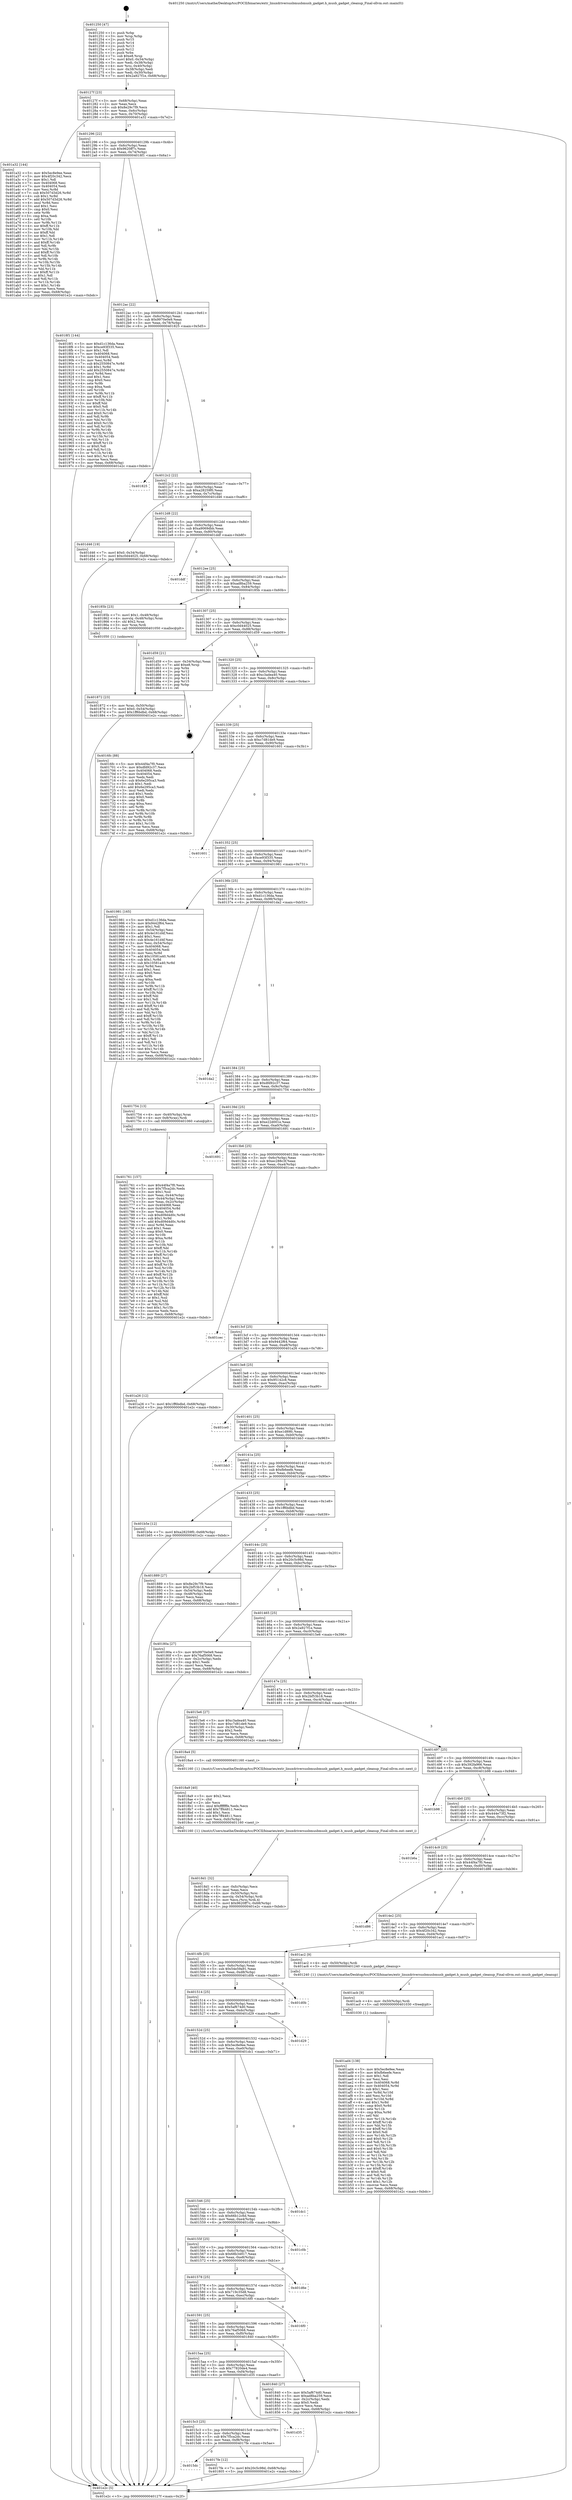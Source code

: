 digraph "0x401250" {
  label = "0x401250 (/mnt/c/Users/mathe/Desktop/tcc/POCII/binaries/extr_linuxdriversusbmusbmusb_gadget.h_musb_gadget_cleanup_Final-ollvm.out::main(0))"
  labelloc = "t"
  node[shape=record]

  Entry [label="",width=0.3,height=0.3,shape=circle,fillcolor=black,style=filled]
  "0x40127f" [label="{
     0x40127f [23]\l
     | [instrs]\l
     &nbsp;&nbsp;0x40127f \<+3\>: mov -0x68(%rbp),%eax\l
     &nbsp;&nbsp;0x401282 \<+2\>: mov %eax,%ecx\l
     &nbsp;&nbsp;0x401284 \<+6\>: sub $0x8e29c7f9,%ecx\l
     &nbsp;&nbsp;0x40128a \<+3\>: mov %eax,-0x6c(%rbp)\l
     &nbsp;&nbsp;0x40128d \<+3\>: mov %ecx,-0x70(%rbp)\l
     &nbsp;&nbsp;0x401290 \<+6\>: je 0000000000401a32 \<main+0x7e2\>\l
  }"]
  "0x401a32" [label="{
     0x401a32 [144]\l
     | [instrs]\l
     &nbsp;&nbsp;0x401a32 \<+5\>: mov $0x5ec8e9ee,%eax\l
     &nbsp;&nbsp;0x401a37 \<+5\>: mov $0x4f20c342,%ecx\l
     &nbsp;&nbsp;0x401a3c \<+2\>: mov $0x1,%dl\l
     &nbsp;&nbsp;0x401a3e \<+7\>: mov 0x404068,%esi\l
     &nbsp;&nbsp;0x401a45 \<+7\>: mov 0x404054,%edi\l
     &nbsp;&nbsp;0x401a4c \<+3\>: mov %esi,%r8d\l
     &nbsp;&nbsp;0x401a4f \<+7\>: sub $0x507d3d26,%r8d\l
     &nbsp;&nbsp;0x401a56 \<+4\>: sub $0x1,%r8d\l
     &nbsp;&nbsp;0x401a5a \<+7\>: add $0x507d3d26,%r8d\l
     &nbsp;&nbsp;0x401a61 \<+4\>: imul %r8d,%esi\l
     &nbsp;&nbsp;0x401a65 \<+3\>: and $0x1,%esi\l
     &nbsp;&nbsp;0x401a68 \<+3\>: cmp $0x0,%esi\l
     &nbsp;&nbsp;0x401a6b \<+4\>: sete %r9b\l
     &nbsp;&nbsp;0x401a6f \<+3\>: cmp $0xa,%edi\l
     &nbsp;&nbsp;0x401a72 \<+4\>: setl %r10b\l
     &nbsp;&nbsp;0x401a76 \<+3\>: mov %r9b,%r11b\l
     &nbsp;&nbsp;0x401a79 \<+4\>: xor $0xff,%r11b\l
     &nbsp;&nbsp;0x401a7d \<+3\>: mov %r10b,%bl\l
     &nbsp;&nbsp;0x401a80 \<+3\>: xor $0xff,%bl\l
     &nbsp;&nbsp;0x401a83 \<+3\>: xor $0x1,%dl\l
     &nbsp;&nbsp;0x401a86 \<+3\>: mov %r11b,%r14b\l
     &nbsp;&nbsp;0x401a89 \<+4\>: and $0xff,%r14b\l
     &nbsp;&nbsp;0x401a8d \<+3\>: and %dl,%r9b\l
     &nbsp;&nbsp;0x401a90 \<+3\>: mov %bl,%r15b\l
     &nbsp;&nbsp;0x401a93 \<+4\>: and $0xff,%r15b\l
     &nbsp;&nbsp;0x401a97 \<+3\>: and %dl,%r10b\l
     &nbsp;&nbsp;0x401a9a \<+3\>: or %r9b,%r14b\l
     &nbsp;&nbsp;0x401a9d \<+3\>: or %r10b,%r15b\l
     &nbsp;&nbsp;0x401aa0 \<+3\>: xor %r15b,%r14b\l
     &nbsp;&nbsp;0x401aa3 \<+3\>: or %bl,%r11b\l
     &nbsp;&nbsp;0x401aa6 \<+4\>: xor $0xff,%r11b\l
     &nbsp;&nbsp;0x401aaa \<+3\>: or $0x1,%dl\l
     &nbsp;&nbsp;0x401aad \<+3\>: and %dl,%r11b\l
     &nbsp;&nbsp;0x401ab0 \<+3\>: or %r11b,%r14b\l
     &nbsp;&nbsp;0x401ab3 \<+4\>: test $0x1,%r14b\l
     &nbsp;&nbsp;0x401ab7 \<+3\>: cmovne %ecx,%eax\l
     &nbsp;&nbsp;0x401aba \<+3\>: mov %eax,-0x68(%rbp)\l
     &nbsp;&nbsp;0x401abd \<+5\>: jmp 0000000000401e2c \<main+0xbdc\>\l
  }"]
  "0x401296" [label="{
     0x401296 [22]\l
     | [instrs]\l
     &nbsp;&nbsp;0x401296 \<+5\>: jmp 000000000040129b \<main+0x4b\>\l
     &nbsp;&nbsp;0x40129b \<+3\>: mov -0x6c(%rbp),%eax\l
     &nbsp;&nbsp;0x40129e \<+5\>: sub $0x9620ff7c,%eax\l
     &nbsp;&nbsp;0x4012a3 \<+3\>: mov %eax,-0x74(%rbp)\l
     &nbsp;&nbsp;0x4012a6 \<+6\>: je 00000000004018f1 \<main+0x6a1\>\l
  }"]
  Exit [label="",width=0.3,height=0.3,shape=circle,fillcolor=black,style=filled,peripheries=2]
  "0x4018f1" [label="{
     0x4018f1 [144]\l
     | [instrs]\l
     &nbsp;&nbsp;0x4018f1 \<+5\>: mov $0xd1c136da,%eax\l
     &nbsp;&nbsp;0x4018f6 \<+5\>: mov $0xce93f335,%ecx\l
     &nbsp;&nbsp;0x4018fb \<+2\>: mov $0x1,%dl\l
     &nbsp;&nbsp;0x4018fd \<+7\>: mov 0x404068,%esi\l
     &nbsp;&nbsp;0x401904 \<+7\>: mov 0x404054,%edi\l
     &nbsp;&nbsp;0x40190b \<+3\>: mov %esi,%r8d\l
     &nbsp;&nbsp;0x40190e \<+7\>: sub $0x2550847e,%r8d\l
     &nbsp;&nbsp;0x401915 \<+4\>: sub $0x1,%r8d\l
     &nbsp;&nbsp;0x401919 \<+7\>: add $0x2550847e,%r8d\l
     &nbsp;&nbsp;0x401920 \<+4\>: imul %r8d,%esi\l
     &nbsp;&nbsp;0x401924 \<+3\>: and $0x1,%esi\l
     &nbsp;&nbsp;0x401927 \<+3\>: cmp $0x0,%esi\l
     &nbsp;&nbsp;0x40192a \<+4\>: sete %r9b\l
     &nbsp;&nbsp;0x40192e \<+3\>: cmp $0xa,%edi\l
     &nbsp;&nbsp;0x401931 \<+4\>: setl %r10b\l
     &nbsp;&nbsp;0x401935 \<+3\>: mov %r9b,%r11b\l
     &nbsp;&nbsp;0x401938 \<+4\>: xor $0xff,%r11b\l
     &nbsp;&nbsp;0x40193c \<+3\>: mov %r10b,%bl\l
     &nbsp;&nbsp;0x40193f \<+3\>: xor $0xff,%bl\l
     &nbsp;&nbsp;0x401942 \<+3\>: xor $0x0,%dl\l
     &nbsp;&nbsp;0x401945 \<+3\>: mov %r11b,%r14b\l
     &nbsp;&nbsp;0x401948 \<+4\>: and $0x0,%r14b\l
     &nbsp;&nbsp;0x40194c \<+3\>: and %dl,%r9b\l
     &nbsp;&nbsp;0x40194f \<+3\>: mov %bl,%r15b\l
     &nbsp;&nbsp;0x401952 \<+4\>: and $0x0,%r15b\l
     &nbsp;&nbsp;0x401956 \<+3\>: and %dl,%r10b\l
     &nbsp;&nbsp;0x401959 \<+3\>: or %r9b,%r14b\l
     &nbsp;&nbsp;0x40195c \<+3\>: or %r10b,%r15b\l
     &nbsp;&nbsp;0x40195f \<+3\>: xor %r15b,%r14b\l
     &nbsp;&nbsp;0x401962 \<+3\>: or %bl,%r11b\l
     &nbsp;&nbsp;0x401965 \<+4\>: xor $0xff,%r11b\l
     &nbsp;&nbsp;0x401969 \<+3\>: or $0x0,%dl\l
     &nbsp;&nbsp;0x40196c \<+3\>: and %dl,%r11b\l
     &nbsp;&nbsp;0x40196f \<+3\>: or %r11b,%r14b\l
     &nbsp;&nbsp;0x401972 \<+4\>: test $0x1,%r14b\l
     &nbsp;&nbsp;0x401976 \<+3\>: cmovne %ecx,%eax\l
     &nbsp;&nbsp;0x401979 \<+3\>: mov %eax,-0x68(%rbp)\l
     &nbsp;&nbsp;0x40197c \<+5\>: jmp 0000000000401e2c \<main+0xbdc\>\l
  }"]
  "0x4012ac" [label="{
     0x4012ac [22]\l
     | [instrs]\l
     &nbsp;&nbsp;0x4012ac \<+5\>: jmp 00000000004012b1 \<main+0x61\>\l
     &nbsp;&nbsp;0x4012b1 \<+3\>: mov -0x6c(%rbp),%eax\l
     &nbsp;&nbsp;0x4012b4 \<+5\>: sub $0x9970e0e9,%eax\l
     &nbsp;&nbsp;0x4012b9 \<+3\>: mov %eax,-0x78(%rbp)\l
     &nbsp;&nbsp;0x4012bc \<+6\>: je 0000000000401825 \<main+0x5d5\>\l
  }"]
  "0x401ad4" [label="{
     0x401ad4 [138]\l
     | [instrs]\l
     &nbsp;&nbsp;0x401ad4 \<+5\>: mov $0x5ec8e9ee,%eax\l
     &nbsp;&nbsp;0x401ad9 \<+5\>: mov $0xfb6eefe,%ecx\l
     &nbsp;&nbsp;0x401ade \<+2\>: mov $0x1,%dl\l
     &nbsp;&nbsp;0x401ae0 \<+2\>: xor %esi,%esi\l
     &nbsp;&nbsp;0x401ae2 \<+8\>: mov 0x404068,%r8d\l
     &nbsp;&nbsp;0x401aea \<+8\>: mov 0x404054,%r9d\l
     &nbsp;&nbsp;0x401af2 \<+3\>: sub $0x1,%esi\l
     &nbsp;&nbsp;0x401af5 \<+3\>: mov %r8d,%r10d\l
     &nbsp;&nbsp;0x401af8 \<+3\>: add %esi,%r10d\l
     &nbsp;&nbsp;0x401afb \<+4\>: imul %r10d,%r8d\l
     &nbsp;&nbsp;0x401aff \<+4\>: and $0x1,%r8d\l
     &nbsp;&nbsp;0x401b03 \<+4\>: cmp $0x0,%r8d\l
     &nbsp;&nbsp;0x401b07 \<+4\>: sete %r11b\l
     &nbsp;&nbsp;0x401b0b \<+4\>: cmp $0xa,%r9d\l
     &nbsp;&nbsp;0x401b0f \<+3\>: setl %bl\l
     &nbsp;&nbsp;0x401b12 \<+3\>: mov %r11b,%r14b\l
     &nbsp;&nbsp;0x401b15 \<+4\>: xor $0xff,%r14b\l
     &nbsp;&nbsp;0x401b19 \<+3\>: mov %bl,%r15b\l
     &nbsp;&nbsp;0x401b1c \<+4\>: xor $0xff,%r15b\l
     &nbsp;&nbsp;0x401b20 \<+3\>: xor $0x0,%dl\l
     &nbsp;&nbsp;0x401b23 \<+3\>: mov %r14b,%r12b\l
     &nbsp;&nbsp;0x401b26 \<+4\>: and $0x0,%r12b\l
     &nbsp;&nbsp;0x401b2a \<+3\>: and %dl,%r11b\l
     &nbsp;&nbsp;0x401b2d \<+3\>: mov %r15b,%r13b\l
     &nbsp;&nbsp;0x401b30 \<+4\>: and $0x0,%r13b\l
     &nbsp;&nbsp;0x401b34 \<+2\>: and %dl,%bl\l
     &nbsp;&nbsp;0x401b36 \<+3\>: or %r11b,%r12b\l
     &nbsp;&nbsp;0x401b39 \<+3\>: or %bl,%r13b\l
     &nbsp;&nbsp;0x401b3c \<+3\>: xor %r13b,%r12b\l
     &nbsp;&nbsp;0x401b3f \<+3\>: or %r15b,%r14b\l
     &nbsp;&nbsp;0x401b42 \<+4\>: xor $0xff,%r14b\l
     &nbsp;&nbsp;0x401b46 \<+3\>: or $0x0,%dl\l
     &nbsp;&nbsp;0x401b49 \<+3\>: and %dl,%r14b\l
     &nbsp;&nbsp;0x401b4c \<+3\>: or %r14b,%r12b\l
     &nbsp;&nbsp;0x401b4f \<+4\>: test $0x1,%r12b\l
     &nbsp;&nbsp;0x401b53 \<+3\>: cmovne %ecx,%eax\l
     &nbsp;&nbsp;0x401b56 \<+3\>: mov %eax,-0x68(%rbp)\l
     &nbsp;&nbsp;0x401b59 \<+5\>: jmp 0000000000401e2c \<main+0xbdc\>\l
  }"]
  "0x401825" [label="{
     0x401825\l
  }", style=dashed]
  "0x4012c2" [label="{
     0x4012c2 [22]\l
     | [instrs]\l
     &nbsp;&nbsp;0x4012c2 \<+5\>: jmp 00000000004012c7 \<main+0x77\>\l
     &nbsp;&nbsp;0x4012c7 \<+3\>: mov -0x6c(%rbp),%eax\l
     &nbsp;&nbsp;0x4012ca \<+5\>: sub $0xa28259f0,%eax\l
     &nbsp;&nbsp;0x4012cf \<+3\>: mov %eax,-0x7c(%rbp)\l
     &nbsp;&nbsp;0x4012d2 \<+6\>: je 0000000000401d46 \<main+0xaf6\>\l
  }"]
  "0x401acb" [label="{
     0x401acb [9]\l
     | [instrs]\l
     &nbsp;&nbsp;0x401acb \<+4\>: mov -0x50(%rbp),%rdi\l
     &nbsp;&nbsp;0x401acf \<+5\>: call 0000000000401030 \<free@plt\>\l
     | [calls]\l
     &nbsp;&nbsp;0x401030 \{1\} (unknown)\l
  }"]
  "0x401d46" [label="{
     0x401d46 [19]\l
     | [instrs]\l
     &nbsp;&nbsp;0x401d46 \<+7\>: movl $0x0,-0x34(%rbp)\l
     &nbsp;&nbsp;0x401d4d \<+7\>: movl $0xc0d44025,-0x68(%rbp)\l
     &nbsp;&nbsp;0x401d54 \<+5\>: jmp 0000000000401e2c \<main+0xbdc\>\l
  }"]
  "0x4012d8" [label="{
     0x4012d8 [22]\l
     | [instrs]\l
     &nbsp;&nbsp;0x4012d8 \<+5\>: jmp 00000000004012dd \<main+0x8d\>\l
     &nbsp;&nbsp;0x4012dd \<+3\>: mov -0x6c(%rbp),%eax\l
     &nbsp;&nbsp;0x4012e0 \<+5\>: sub $0xa9069dbb,%eax\l
     &nbsp;&nbsp;0x4012e5 \<+3\>: mov %eax,-0x80(%rbp)\l
     &nbsp;&nbsp;0x4012e8 \<+6\>: je 0000000000401ddf \<main+0xb8f\>\l
  }"]
  "0x4018d1" [label="{
     0x4018d1 [32]\l
     | [instrs]\l
     &nbsp;&nbsp;0x4018d1 \<+6\>: mov -0xfc(%rbp),%ecx\l
     &nbsp;&nbsp;0x4018d7 \<+3\>: imul %eax,%ecx\l
     &nbsp;&nbsp;0x4018da \<+4\>: mov -0x50(%rbp),%rsi\l
     &nbsp;&nbsp;0x4018de \<+4\>: movslq -0x54(%rbp),%rdi\l
     &nbsp;&nbsp;0x4018e2 \<+3\>: mov %ecx,(%rsi,%rdi,4)\l
     &nbsp;&nbsp;0x4018e5 \<+7\>: movl $0x9620ff7c,-0x68(%rbp)\l
     &nbsp;&nbsp;0x4018ec \<+5\>: jmp 0000000000401e2c \<main+0xbdc\>\l
  }"]
  "0x401ddf" [label="{
     0x401ddf\l
  }", style=dashed]
  "0x4012ee" [label="{
     0x4012ee [25]\l
     | [instrs]\l
     &nbsp;&nbsp;0x4012ee \<+5\>: jmp 00000000004012f3 \<main+0xa3\>\l
     &nbsp;&nbsp;0x4012f3 \<+3\>: mov -0x6c(%rbp),%eax\l
     &nbsp;&nbsp;0x4012f6 \<+5\>: sub $0xad8ba259,%eax\l
     &nbsp;&nbsp;0x4012fb \<+6\>: mov %eax,-0x84(%rbp)\l
     &nbsp;&nbsp;0x401301 \<+6\>: je 000000000040185b \<main+0x60b\>\l
  }"]
  "0x4018a9" [label="{
     0x4018a9 [40]\l
     | [instrs]\l
     &nbsp;&nbsp;0x4018a9 \<+5\>: mov $0x2,%ecx\l
     &nbsp;&nbsp;0x4018ae \<+1\>: cltd\l
     &nbsp;&nbsp;0x4018af \<+2\>: idiv %ecx\l
     &nbsp;&nbsp;0x4018b1 \<+6\>: imul $0xfffffffe,%edx,%ecx\l
     &nbsp;&nbsp;0x4018b7 \<+6\>: add $0x7ff44811,%ecx\l
     &nbsp;&nbsp;0x4018bd \<+3\>: add $0x1,%ecx\l
     &nbsp;&nbsp;0x4018c0 \<+6\>: sub $0x7ff44811,%ecx\l
     &nbsp;&nbsp;0x4018c6 \<+6\>: mov %ecx,-0xfc(%rbp)\l
     &nbsp;&nbsp;0x4018cc \<+5\>: call 0000000000401160 \<next_i\>\l
     | [calls]\l
     &nbsp;&nbsp;0x401160 \{1\} (/mnt/c/Users/mathe/Desktop/tcc/POCII/binaries/extr_linuxdriversusbmusbmusb_gadget.h_musb_gadget_cleanup_Final-ollvm.out::next_i)\l
  }"]
  "0x40185b" [label="{
     0x40185b [23]\l
     | [instrs]\l
     &nbsp;&nbsp;0x40185b \<+7\>: movl $0x1,-0x48(%rbp)\l
     &nbsp;&nbsp;0x401862 \<+4\>: movslq -0x48(%rbp),%rax\l
     &nbsp;&nbsp;0x401866 \<+4\>: shl $0x2,%rax\l
     &nbsp;&nbsp;0x40186a \<+3\>: mov %rax,%rdi\l
     &nbsp;&nbsp;0x40186d \<+5\>: call 0000000000401050 \<malloc@plt\>\l
     | [calls]\l
     &nbsp;&nbsp;0x401050 \{1\} (unknown)\l
  }"]
  "0x401307" [label="{
     0x401307 [25]\l
     | [instrs]\l
     &nbsp;&nbsp;0x401307 \<+5\>: jmp 000000000040130c \<main+0xbc\>\l
     &nbsp;&nbsp;0x40130c \<+3\>: mov -0x6c(%rbp),%eax\l
     &nbsp;&nbsp;0x40130f \<+5\>: sub $0xc0d44025,%eax\l
     &nbsp;&nbsp;0x401314 \<+6\>: mov %eax,-0x88(%rbp)\l
     &nbsp;&nbsp;0x40131a \<+6\>: je 0000000000401d59 \<main+0xb09\>\l
  }"]
  "0x401872" [label="{
     0x401872 [23]\l
     | [instrs]\l
     &nbsp;&nbsp;0x401872 \<+4\>: mov %rax,-0x50(%rbp)\l
     &nbsp;&nbsp;0x401876 \<+7\>: movl $0x0,-0x54(%rbp)\l
     &nbsp;&nbsp;0x40187d \<+7\>: movl $0x1ff6bdbd,-0x68(%rbp)\l
     &nbsp;&nbsp;0x401884 \<+5\>: jmp 0000000000401e2c \<main+0xbdc\>\l
  }"]
  "0x401d59" [label="{
     0x401d59 [21]\l
     | [instrs]\l
     &nbsp;&nbsp;0x401d59 \<+3\>: mov -0x34(%rbp),%eax\l
     &nbsp;&nbsp;0x401d5c \<+7\>: add $0xe8,%rsp\l
     &nbsp;&nbsp;0x401d63 \<+1\>: pop %rbx\l
     &nbsp;&nbsp;0x401d64 \<+2\>: pop %r12\l
     &nbsp;&nbsp;0x401d66 \<+2\>: pop %r13\l
     &nbsp;&nbsp;0x401d68 \<+2\>: pop %r14\l
     &nbsp;&nbsp;0x401d6a \<+2\>: pop %r15\l
     &nbsp;&nbsp;0x401d6c \<+1\>: pop %rbp\l
     &nbsp;&nbsp;0x401d6d \<+1\>: ret\l
  }"]
  "0x401320" [label="{
     0x401320 [25]\l
     | [instrs]\l
     &nbsp;&nbsp;0x401320 \<+5\>: jmp 0000000000401325 \<main+0xd5\>\l
     &nbsp;&nbsp;0x401325 \<+3\>: mov -0x6c(%rbp),%eax\l
     &nbsp;&nbsp;0x401328 \<+5\>: sub $0xc3adea40,%eax\l
     &nbsp;&nbsp;0x40132d \<+6\>: mov %eax,-0x8c(%rbp)\l
     &nbsp;&nbsp;0x401333 \<+6\>: je 00000000004016fc \<main+0x4ac\>\l
  }"]
  "0x4015dc" [label="{
     0x4015dc\l
  }", style=dashed]
  "0x4016fc" [label="{
     0x4016fc [88]\l
     | [instrs]\l
     &nbsp;&nbsp;0x4016fc \<+5\>: mov $0x44f4a7f0,%eax\l
     &nbsp;&nbsp;0x401701 \<+5\>: mov $0xdfd92c37,%ecx\l
     &nbsp;&nbsp;0x401706 \<+7\>: mov 0x404068,%edx\l
     &nbsp;&nbsp;0x40170d \<+7\>: mov 0x404054,%esi\l
     &nbsp;&nbsp;0x401714 \<+2\>: mov %edx,%edi\l
     &nbsp;&nbsp;0x401716 \<+6\>: sub $0x6e295ca3,%edi\l
     &nbsp;&nbsp;0x40171c \<+3\>: sub $0x1,%edi\l
     &nbsp;&nbsp;0x40171f \<+6\>: add $0x6e295ca3,%edi\l
     &nbsp;&nbsp;0x401725 \<+3\>: imul %edi,%edx\l
     &nbsp;&nbsp;0x401728 \<+3\>: and $0x1,%edx\l
     &nbsp;&nbsp;0x40172b \<+3\>: cmp $0x0,%edx\l
     &nbsp;&nbsp;0x40172e \<+4\>: sete %r8b\l
     &nbsp;&nbsp;0x401732 \<+3\>: cmp $0xa,%esi\l
     &nbsp;&nbsp;0x401735 \<+4\>: setl %r9b\l
     &nbsp;&nbsp;0x401739 \<+3\>: mov %r8b,%r10b\l
     &nbsp;&nbsp;0x40173c \<+3\>: and %r9b,%r10b\l
     &nbsp;&nbsp;0x40173f \<+3\>: xor %r9b,%r8b\l
     &nbsp;&nbsp;0x401742 \<+3\>: or %r8b,%r10b\l
     &nbsp;&nbsp;0x401745 \<+4\>: test $0x1,%r10b\l
     &nbsp;&nbsp;0x401749 \<+3\>: cmovne %ecx,%eax\l
     &nbsp;&nbsp;0x40174c \<+3\>: mov %eax,-0x68(%rbp)\l
     &nbsp;&nbsp;0x40174f \<+5\>: jmp 0000000000401e2c \<main+0xbdc\>\l
  }"]
  "0x401339" [label="{
     0x401339 [25]\l
     | [instrs]\l
     &nbsp;&nbsp;0x401339 \<+5\>: jmp 000000000040133e \<main+0xee\>\l
     &nbsp;&nbsp;0x40133e \<+3\>: mov -0x6c(%rbp),%eax\l
     &nbsp;&nbsp;0x401341 \<+5\>: sub $0xc7d81de9,%eax\l
     &nbsp;&nbsp;0x401346 \<+6\>: mov %eax,-0x90(%rbp)\l
     &nbsp;&nbsp;0x40134c \<+6\>: je 0000000000401601 \<main+0x3b1\>\l
  }"]
  "0x4017fe" [label="{
     0x4017fe [12]\l
     | [instrs]\l
     &nbsp;&nbsp;0x4017fe \<+7\>: movl $0x20c5c98d,-0x68(%rbp)\l
     &nbsp;&nbsp;0x401805 \<+5\>: jmp 0000000000401e2c \<main+0xbdc\>\l
  }"]
  "0x401601" [label="{
     0x401601\l
  }", style=dashed]
  "0x401352" [label="{
     0x401352 [25]\l
     | [instrs]\l
     &nbsp;&nbsp;0x401352 \<+5\>: jmp 0000000000401357 \<main+0x107\>\l
     &nbsp;&nbsp;0x401357 \<+3\>: mov -0x6c(%rbp),%eax\l
     &nbsp;&nbsp;0x40135a \<+5\>: sub $0xce93f335,%eax\l
     &nbsp;&nbsp;0x40135f \<+6\>: mov %eax,-0x94(%rbp)\l
     &nbsp;&nbsp;0x401365 \<+6\>: je 0000000000401981 \<main+0x731\>\l
  }"]
  "0x4015c3" [label="{
     0x4015c3 [25]\l
     | [instrs]\l
     &nbsp;&nbsp;0x4015c3 \<+5\>: jmp 00000000004015c8 \<main+0x378\>\l
     &nbsp;&nbsp;0x4015c8 \<+3\>: mov -0x6c(%rbp),%eax\l
     &nbsp;&nbsp;0x4015cb \<+5\>: sub $0x7f5ca2dc,%eax\l
     &nbsp;&nbsp;0x4015d0 \<+6\>: mov %eax,-0xf8(%rbp)\l
     &nbsp;&nbsp;0x4015d6 \<+6\>: je 00000000004017fe \<main+0x5ae\>\l
  }"]
  "0x401981" [label="{
     0x401981 [165]\l
     | [instrs]\l
     &nbsp;&nbsp;0x401981 \<+5\>: mov $0xd1c136da,%eax\l
     &nbsp;&nbsp;0x401986 \<+5\>: mov $0x9442f64,%ecx\l
     &nbsp;&nbsp;0x40198b \<+2\>: mov $0x1,%dl\l
     &nbsp;&nbsp;0x40198d \<+3\>: mov -0x54(%rbp),%esi\l
     &nbsp;&nbsp;0x401990 \<+6\>: add $0x4e161d4f,%esi\l
     &nbsp;&nbsp;0x401996 \<+3\>: add $0x1,%esi\l
     &nbsp;&nbsp;0x401999 \<+6\>: sub $0x4e161d4f,%esi\l
     &nbsp;&nbsp;0x40199f \<+3\>: mov %esi,-0x54(%rbp)\l
     &nbsp;&nbsp;0x4019a2 \<+7\>: mov 0x404068,%esi\l
     &nbsp;&nbsp;0x4019a9 \<+7\>: mov 0x404054,%edi\l
     &nbsp;&nbsp;0x4019b0 \<+3\>: mov %esi,%r8d\l
     &nbsp;&nbsp;0x4019b3 \<+7\>: add $0x10581a40,%r8d\l
     &nbsp;&nbsp;0x4019ba \<+4\>: sub $0x1,%r8d\l
     &nbsp;&nbsp;0x4019be \<+7\>: sub $0x10581a40,%r8d\l
     &nbsp;&nbsp;0x4019c5 \<+4\>: imul %r8d,%esi\l
     &nbsp;&nbsp;0x4019c9 \<+3\>: and $0x1,%esi\l
     &nbsp;&nbsp;0x4019cc \<+3\>: cmp $0x0,%esi\l
     &nbsp;&nbsp;0x4019cf \<+4\>: sete %r9b\l
     &nbsp;&nbsp;0x4019d3 \<+3\>: cmp $0xa,%edi\l
     &nbsp;&nbsp;0x4019d6 \<+4\>: setl %r10b\l
     &nbsp;&nbsp;0x4019da \<+3\>: mov %r9b,%r11b\l
     &nbsp;&nbsp;0x4019dd \<+4\>: xor $0xff,%r11b\l
     &nbsp;&nbsp;0x4019e1 \<+3\>: mov %r10b,%bl\l
     &nbsp;&nbsp;0x4019e4 \<+3\>: xor $0xff,%bl\l
     &nbsp;&nbsp;0x4019e7 \<+3\>: xor $0x1,%dl\l
     &nbsp;&nbsp;0x4019ea \<+3\>: mov %r11b,%r14b\l
     &nbsp;&nbsp;0x4019ed \<+4\>: and $0xff,%r14b\l
     &nbsp;&nbsp;0x4019f1 \<+3\>: and %dl,%r9b\l
     &nbsp;&nbsp;0x4019f4 \<+3\>: mov %bl,%r15b\l
     &nbsp;&nbsp;0x4019f7 \<+4\>: and $0xff,%r15b\l
     &nbsp;&nbsp;0x4019fb \<+3\>: and %dl,%r10b\l
     &nbsp;&nbsp;0x4019fe \<+3\>: or %r9b,%r14b\l
     &nbsp;&nbsp;0x401a01 \<+3\>: or %r10b,%r15b\l
     &nbsp;&nbsp;0x401a04 \<+3\>: xor %r15b,%r14b\l
     &nbsp;&nbsp;0x401a07 \<+3\>: or %bl,%r11b\l
     &nbsp;&nbsp;0x401a0a \<+4\>: xor $0xff,%r11b\l
     &nbsp;&nbsp;0x401a0e \<+3\>: or $0x1,%dl\l
     &nbsp;&nbsp;0x401a11 \<+3\>: and %dl,%r11b\l
     &nbsp;&nbsp;0x401a14 \<+3\>: or %r11b,%r14b\l
     &nbsp;&nbsp;0x401a17 \<+4\>: test $0x1,%r14b\l
     &nbsp;&nbsp;0x401a1b \<+3\>: cmovne %ecx,%eax\l
     &nbsp;&nbsp;0x401a1e \<+3\>: mov %eax,-0x68(%rbp)\l
     &nbsp;&nbsp;0x401a21 \<+5\>: jmp 0000000000401e2c \<main+0xbdc\>\l
  }"]
  "0x40136b" [label="{
     0x40136b [25]\l
     | [instrs]\l
     &nbsp;&nbsp;0x40136b \<+5\>: jmp 0000000000401370 \<main+0x120\>\l
     &nbsp;&nbsp;0x401370 \<+3\>: mov -0x6c(%rbp),%eax\l
     &nbsp;&nbsp;0x401373 \<+5\>: sub $0xd1c136da,%eax\l
     &nbsp;&nbsp;0x401378 \<+6\>: mov %eax,-0x98(%rbp)\l
     &nbsp;&nbsp;0x40137e \<+6\>: je 0000000000401da2 \<main+0xb52\>\l
  }"]
  "0x401d35" [label="{
     0x401d35\l
  }", style=dashed]
  "0x401da2" [label="{
     0x401da2\l
  }", style=dashed]
  "0x401384" [label="{
     0x401384 [25]\l
     | [instrs]\l
     &nbsp;&nbsp;0x401384 \<+5\>: jmp 0000000000401389 \<main+0x139\>\l
     &nbsp;&nbsp;0x401389 \<+3\>: mov -0x6c(%rbp),%eax\l
     &nbsp;&nbsp;0x40138c \<+5\>: sub $0xdfd92c37,%eax\l
     &nbsp;&nbsp;0x401391 \<+6\>: mov %eax,-0x9c(%rbp)\l
     &nbsp;&nbsp;0x401397 \<+6\>: je 0000000000401754 \<main+0x504\>\l
  }"]
  "0x4015aa" [label="{
     0x4015aa [25]\l
     | [instrs]\l
     &nbsp;&nbsp;0x4015aa \<+5\>: jmp 00000000004015af \<main+0x35f\>\l
     &nbsp;&nbsp;0x4015af \<+3\>: mov -0x6c(%rbp),%eax\l
     &nbsp;&nbsp;0x4015b2 \<+5\>: sub $0x77820de4,%eax\l
     &nbsp;&nbsp;0x4015b7 \<+6\>: mov %eax,-0xf4(%rbp)\l
     &nbsp;&nbsp;0x4015bd \<+6\>: je 0000000000401d35 \<main+0xae5\>\l
  }"]
  "0x401754" [label="{
     0x401754 [13]\l
     | [instrs]\l
     &nbsp;&nbsp;0x401754 \<+4\>: mov -0x40(%rbp),%rax\l
     &nbsp;&nbsp;0x401758 \<+4\>: mov 0x8(%rax),%rdi\l
     &nbsp;&nbsp;0x40175c \<+5\>: call 0000000000401060 \<atoi@plt\>\l
     | [calls]\l
     &nbsp;&nbsp;0x401060 \{1\} (unknown)\l
  }"]
  "0x40139d" [label="{
     0x40139d [25]\l
     | [instrs]\l
     &nbsp;&nbsp;0x40139d \<+5\>: jmp 00000000004013a2 \<main+0x152\>\l
     &nbsp;&nbsp;0x4013a2 \<+3\>: mov -0x6c(%rbp),%eax\l
     &nbsp;&nbsp;0x4013a5 \<+5\>: sub $0xe22d001e,%eax\l
     &nbsp;&nbsp;0x4013aa \<+6\>: mov %eax,-0xa0(%rbp)\l
     &nbsp;&nbsp;0x4013b0 \<+6\>: je 0000000000401691 \<main+0x441\>\l
  }"]
  "0x401840" [label="{
     0x401840 [27]\l
     | [instrs]\l
     &nbsp;&nbsp;0x401840 \<+5\>: mov $0x5af674d0,%eax\l
     &nbsp;&nbsp;0x401845 \<+5\>: mov $0xad8ba259,%ecx\l
     &nbsp;&nbsp;0x40184a \<+3\>: mov -0x2c(%rbp),%edx\l
     &nbsp;&nbsp;0x40184d \<+3\>: cmp $0x0,%edx\l
     &nbsp;&nbsp;0x401850 \<+3\>: cmove %ecx,%eax\l
     &nbsp;&nbsp;0x401853 \<+3\>: mov %eax,-0x68(%rbp)\l
     &nbsp;&nbsp;0x401856 \<+5\>: jmp 0000000000401e2c \<main+0xbdc\>\l
  }"]
  "0x401691" [label="{
     0x401691\l
  }", style=dashed]
  "0x4013b6" [label="{
     0x4013b6 [25]\l
     | [instrs]\l
     &nbsp;&nbsp;0x4013b6 \<+5\>: jmp 00000000004013bb \<main+0x16b\>\l
     &nbsp;&nbsp;0x4013bb \<+3\>: mov -0x6c(%rbp),%eax\l
     &nbsp;&nbsp;0x4013be \<+5\>: sub $0xec288c3f,%eax\l
     &nbsp;&nbsp;0x4013c3 \<+6\>: mov %eax,-0xa4(%rbp)\l
     &nbsp;&nbsp;0x4013c9 \<+6\>: je 0000000000401cec \<main+0xa9c\>\l
  }"]
  "0x401591" [label="{
     0x401591 [25]\l
     | [instrs]\l
     &nbsp;&nbsp;0x401591 \<+5\>: jmp 0000000000401596 \<main+0x346\>\l
     &nbsp;&nbsp;0x401596 \<+3\>: mov -0x6c(%rbp),%eax\l
     &nbsp;&nbsp;0x401599 \<+5\>: sub $0x76af5068,%eax\l
     &nbsp;&nbsp;0x40159e \<+6\>: mov %eax,-0xf0(%rbp)\l
     &nbsp;&nbsp;0x4015a4 \<+6\>: je 0000000000401840 \<main+0x5f0\>\l
  }"]
  "0x401cec" [label="{
     0x401cec\l
  }", style=dashed]
  "0x4013cf" [label="{
     0x4013cf [25]\l
     | [instrs]\l
     &nbsp;&nbsp;0x4013cf \<+5\>: jmp 00000000004013d4 \<main+0x184\>\l
     &nbsp;&nbsp;0x4013d4 \<+3\>: mov -0x6c(%rbp),%eax\l
     &nbsp;&nbsp;0x4013d7 \<+5\>: sub $0x9442f64,%eax\l
     &nbsp;&nbsp;0x4013dc \<+6\>: mov %eax,-0xa8(%rbp)\l
     &nbsp;&nbsp;0x4013e2 \<+6\>: je 0000000000401a26 \<main+0x7d6\>\l
  }"]
  "0x4016f0" [label="{
     0x4016f0\l
  }", style=dashed]
  "0x401a26" [label="{
     0x401a26 [12]\l
     | [instrs]\l
     &nbsp;&nbsp;0x401a26 \<+7\>: movl $0x1ff6bdbd,-0x68(%rbp)\l
     &nbsp;&nbsp;0x401a2d \<+5\>: jmp 0000000000401e2c \<main+0xbdc\>\l
  }"]
  "0x4013e8" [label="{
     0x4013e8 [25]\l
     | [instrs]\l
     &nbsp;&nbsp;0x4013e8 \<+5\>: jmp 00000000004013ed \<main+0x19d\>\l
     &nbsp;&nbsp;0x4013ed \<+3\>: mov -0x6c(%rbp),%eax\l
     &nbsp;&nbsp;0x4013f0 \<+5\>: sub $0x95142c8,%eax\l
     &nbsp;&nbsp;0x4013f5 \<+6\>: mov %eax,-0xac(%rbp)\l
     &nbsp;&nbsp;0x4013fb \<+6\>: je 0000000000401ce0 \<main+0xa90\>\l
  }"]
  "0x401578" [label="{
     0x401578 [25]\l
     | [instrs]\l
     &nbsp;&nbsp;0x401578 \<+5\>: jmp 000000000040157d \<main+0x32d\>\l
     &nbsp;&nbsp;0x40157d \<+3\>: mov -0x6c(%rbp),%eax\l
     &nbsp;&nbsp;0x401580 \<+5\>: sub $0x719c35d8,%eax\l
     &nbsp;&nbsp;0x401585 \<+6\>: mov %eax,-0xec(%rbp)\l
     &nbsp;&nbsp;0x40158b \<+6\>: je 00000000004016f0 \<main+0x4a0\>\l
  }"]
  "0x401ce0" [label="{
     0x401ce0\l
  }", style=dashed]
  "0x401401" [label="{
     0x401401 [25]\l
     | [instrs]\l
     &nbsp;&nbsp;0x401401 \<+5\>: jmp 0000000000401406 \<main+0x1b6\>\l
     &nbsp;&nbsp;0x401406 \<+3\>: mov -0x6c(%rbp),%eax\l
     &nbsp;&nbsp;0x401409 \<+5\>: sub $0xe1d89fc,%eax\l
     &nbsp;&nbsp;0x40140e \<+6\>: mov %eax,-0xb0(%rbp)\l
     &nbsp;&nbsp;0x401414 \<+6\>: je 0000000000401bb3 \<main+0x963\>\l
  }"]
  "0x401d6e" [label="{
     0x401d6e\l
  }", style=dashed]
  "0x401bb3" [label="{
     0x401bb3\l
  }", style=dashed]
  "0x40141a" [label="{
     0x40141a [25]\l
     | [instrs]\l
     &nbsp;&nbsp;0x40141a \<+5\>: jmp 000000000040141f \<main+0x1cf\>\l
     &nbsp;&nbsp;0x40141f \<+3\>: mov -0x6c(%rbp),%eax\l
     &nbsp;&nbsp;0x401422 \<+5\>: sub $0xfb6eefe,%eax\l
     &nbsp;&nbsp;0x401427 \<+6\>: mov %eax,-0xb4(%rbp)\l
     &nbsp;&nbsp;0x40142d \<+6\>: je 0000000000401b5e \<main+0x90e\>\l
  }"]
  "0x40155f" [label="{
     0x40155f [25]\l
     | [instrs]\l
     &nbsp;&nbsp;0x40155f \<+5\>: jmp 0000000000401564 \<main+0x314\>\l
     &nbsp;&nbsp;0x401564 \<+3\>: mov -0x6c(%rbp),%eax\l
     &nbsp;&nbsp;0x401567 \<+5\>: sub $0x68b34917,%eax\l
     &nbsp;&nbsp;0x40156c \<+6\>: mov %eax,-0xe8(%rbp)\l
     &nbsp;&nbsp;0x401572 \<+6\>: je 0000000000401d6e \<main+0xb1e\>\l
  }"]
  "0x401b5e" [label="{
     0x401b5e [12]\l
     | [instrs]\l
     &nbsp;&nbsp;0x401b5e \<+7\>: movl $0xa28259f0,-0x68(%rbp)\l
     &nbsp;&nbsp;0x401b65 \<+5\>: jmp 0000000000401e2c \<main+0xbdc\>\l
  }"]
  "0x401433" [label="{
     0x401433 [25]\l
     | [instrs]\l
     &nbsp;&nbsp;0x401433 \<+5\>: jmp 0000000000401438 \<main+0x1e8\>\l
     &nbsp;&nbsp;0x401438 \<+3\>: mov -0x6c(%rbp),%eax\l
     &nbsp;&nbsp;0x40143b \<+5\>: sub $0x1ff6bdbd,%eax\l
     &nbsp;&nbsp;0x401440 \<+6\>: mov %eax,-0xb8(%rbp)\l
     &nbsp;&nbsp;0x401446 \<+6\>: je 0000000000401889 \<main+0x639\>\l
  }"]
  "0x401c0b" [label="{
     0x401c0b\l
  }", style=dashed]
  "0x401889" [label="{
     0x401889 [27]\l
     | [instrs]\l
     &nbsp;&nbsp;0x401889 \<+5\>: mov $0x8e29c7f9,%eax\l
     &nbsp;&nbsp;0x40188e \<+5\>: mov $0x2bf53b18,%ecx\l
     &nbsp;&nbsp;0x401893 \<+3\>: mov -0x54(%rbp),%edx\l
     &nbsp;&nbsp;0x401896 \<+3\>: cmp -0x48(%rbp),%edx\l
     &nbsp;&nbsp;0x401899 \<+3\>: cmovl %ecx,%eax\l
     &nbsp;&nbsp;0x40189c \<+3\>: mov %eax,-0x68(%rbp)\l
     &nbsp;&nbsp;0x40189f \<+5\>: jmp 0000000000401e2c \<main+0xbdc\>\l
  }"]
  "0x40144c" [label="{
     0x40144c [25]\l
     | [instrs]\l
     &nbsp;&nbsp;0x40144c \<+5\>: jmp 0000000000401451 \<main+0x201\>\l
     &nbsp;&nbsp;0x401451 \<+3\>: mov -0x6c(%rbp),%eax\l
     &nbsp;&nbsp;0x401454 \<+5\>: sub $0x20c5c98d,%eax\l
     &nbsp;&nbsp;0x401459 \<+6\>: mov %eax,-0xbc(%rbp)\l
     &nbsp;&nbsp;0x40145f \<+6\>: je 000000000040180a \<main+0x5ba\>\l
  }"]
  "0x401546" [label="{
     0x401546 [25]\l
     | [instrs]\l
     &nbsp;&nbsp;0x401546 \<+5\>: jmp 000000000040154b \<main+0x2fb\>\l
     &nbsp;&nbsp;0x40154b \<+3\>: mov -0x6c(%rbp),%eax\l
     &nbsp;&nbsp;0x40154e \<+5\>: sub $0x66b12c6d,%eax\l
     &nbsp;&nbsp;0x401553 \<+6\>: mov %eax,-0xe4(%rbp)\l
     &nbsp;&nbsp;0x401559 \<+6\>: je 0000000000401c0b \<main+0x9bb\>\l
  }"]
  "0x40180a" [label="{
     0x40180a [27]\l
     | [instrs]\l
     &nbsp;&nbsp;0x40180a \<+5\>: mov $0x9970e0e9,%eax\l
     &nbsp;&nbsp;0x40180f \<+5\>: mov $0x76af5068,%ecx\l
     &nbsp;&nbsp;0x401814 \<+3\>: mov -0x2c(%rbp),%edx\l
     &nbsp;&nbsp;0x401817 \<+3\>: cmp $0x1,%edx\l
     &nbsp;&nbsp;0x40181a \<+3\>: cmovl %ecx,%eax\l
     &nbsp;&nbsp;0x40181d \<+3\>: mov %eax,-0x68(%rbp)\l
     &nbsp;&nbsp;0x401820 \<+5\>: jmp 0000000000401e2c \<main+0xbdc\>\l
  }"]
  "0x401465" [label="{
     0x401465 [25]\l
     | [instrs]\l
     &nbsp;&nbsp;0x401465 \<+5\>: jmp 000000000040146a \<main+0x21a\>\l
     &nbsp;&nbsp;0x40146a \<+3\>: mov -0x6c(%rbp),%eax\l
     &nbsp;&nbsp;0x40146d \<+5\>: sub $0x2a927f1e,%eax\l
     &nbsp;&nbsp;0x401472 \<+6\>: mov %eax,-0xc0(%rbp)\l
     &nbsp;&nbsp;0x401478 \<+6\>: je 00000000004015e6 \<main+0x396\>\l
  }"]
  "0x401dc1" [label="{
     0x401dc1\l
  }", style=dashed]
  "0x4015e6" [label="{
     0x4015e6 [27]\l
     | [instrs]\l
     &nbsp;&nbsp;0x4015e6 \<+5\>: mov $0xc3adea40,%eax\l
     &nbsp;&nbsp;0x4015eb \<+5\>: mov $0xc7d81de9,%ecx\l
     &nbsp;&nbsp;0x4015f0 \<+3\>: mov -0x30(%rbp),%edx\l
     &nbsp;&nbsp;0x4015f3 \<+3\>: cmp $0x2,%edx\l
     &nbsp;&nbsp;0x4015f6 \<+3\>: cmovne %ecx,%eax\l
     &nbsp;&nbsp;0x4015f9 \<+3\>: mov %eax,-0x68(%rbp)\l
     &nbsp;&nbsp;0x4015fc \<+5\>: jmp 0000000000401e2c \<main+0xbdc\>\l
  }"]
  "0x40147e" [label="{
     0x40147e [25]\l
     | [instrs]\l
     &nbsp;&nbsp;0x40147e \<+5\>: jmp 0000000000401483 \<main+0x233\>\l
     &nbsp;&nbsp;0x401483 \<+3\>: mov -0x6c(%rbp),%eax\l
     &nbsp;&nbsp;0x401486 \<+5\>: sub $0x2bf53b18,%eax\l
     &nbsp;&nbsp;0x40148b \<+6\>: mov %eax,-0xc4(%rbp)\l
     &nbsp;&nbsp;0x401491 \<+6\>: je 00000000004018a4 \<main+0x654\>\l
  }"]
  "0x401e2c" [label="{
     0x401e2c [5]\l
     | [instrs]\l
     &nbsp;&nbsp;0x401e2c \<+5\>: jmp 000000000040127f \<main+0x2f\>\l
  }"]
  "0x401250" [label="{
     0x401250 [47]\l
     | [instrs]\l
     &nbsp;&nbsp;0x401250 \<+1\>: push %rbp\l
     &nbsp;&nbsp;0x401251 \<+3\>: mov %rsp,%rbp\l
     &nbsp;&nbsp;0x401254 \<+2\>: push %r15\l
     &nbsp;&nbsp;0x401256 \<+2\>: push %r14\l
     &nbsp;&nbsp;0x401258 \<+2\>: push %r13\l
     &nbsp;&nbsp;0x40125a \<+2\>: push %r12\l
     &nbsp;&nbsp;0x40125c \<+1\>: push %rbx\l
     &nbsp;&nbsp;0x40125d \<+7\>: sub $0xe8,%rsp\l
     &nbsp;&nbsp;0x401264 \<+7\>: movl $0x0,-0x34(%rbp)\l
     &nbsp;&nbsp;0x40126b \<+3\>: mov %edi,-0x38(%rbp)\l
     &nbsp;&nbsp;0x40126e \<+4\>: mov %rsi,-0x40(%rbp)\l
     &nbsp;&nbsp;0x401272 \<+3\>: mov -0x38(%rbp),%edi\l
     &nbsp;&nbsp;0x401275 \<+3\>: mov %edi,-0x30(%rbp)\l
     &nbsp;&nbsp;0x401278 \<+7\>: movl $0x2a927f1e,-0x68(%rbp)\l
  }"]
  "0x401761" [label="{
     0x401761 [157]\l
     | [instrs]\l
     &nbsp;&nbsp;0x401761 \<+5\>: mov $0x44f4a7f0,%ecx\l
     &nbsp;&nbsp;0x401766 \<+5\>: mov $0x7f5ca2dc,%edx\l
     &nbsp;&nbsp;0x40176b \<+3\>: mov $0x1,%sil\l
     &nbsp;&nbsp;0x40176e \<+3\>: mov %eax,-0x44(%rbp)\l
     &nbsp;&nbsp;0x401771 \<+3\>: mov -0x44(%rbp),%eax\l
     &nbsp;&nbsp;0x401774 \<+3\>: mov %eax,-0x2c(%rbp)\l
     &nbsp;&nbsp;0x401777 \<+7\>: mov 0x404068,%eax\l
     &nbsp;&nbsp;0x40177e \<+8\>: mov 0x404054,%r8d\l
     &nbsp;&nbsp;0x401786 \<+3\>: mov %eax,%r9d\l
     &nbsp;&nbsp;0x401789 \<+7\>: sub $0xd09d4d0c,%r9d\l
     &nbsp;&nbsp;0x401790 \<+4\>: sub $0x1,%r9d\l
     &nbsp;&nbsp;0x401794 \<+7\>: add $0xd09d4d0c,%r9d\l
     &nbsp;&nbsp;0x40179b \<+4\>: imul %r9d,%eax\l
     &nbsp;&nbsp;0x40179f \<+3\>: and $0x1,%eax\l
     &nbsp;&nbsp;0x4017a2 \<+3\>: cmp $0x0,%eax\l
     &nbsp;&nbsp;0x4017a5 \<+4\>: sete %r10b\l
     &nbsp;&nbsp;0x4017a9 \<+4\>: cmp $0xa,%r8d\l
     &nbsp;&nbsp;0x4017ad \<+4\>: setl %r11b\l
     &nbsp;&nbsp;0x4017b1 \<+3\>: mov %r10b,%bl\l
     &nbsp;&nbsp;0x4017b4 \<+3\>: xor $0xff,%bl\l
     &nbsp;&nbsp;0x4017b7 \<+3\>: mov %r11b,%r14b\l
     &nbsp;&nbsp;0x4017ba \<+4\>: xor $0xff,%r14b\l
     &nbsp;&nbsp;0x4017be \<+4\>: xor $0x1,%sil\l
     &nbsp;&nbsp;0x4017c2 \<+3\>: mov %bl,%r15b\l
     &nbsp;&nbsp;0x4017c5 \<+4\>: and $0xff,%r15b\l
     &nbsp;&nbsp;0x4017c9 \<+3\>: and %sil,%r10b\l
     &nbsp;&nbsp;0x4017cc \<+3\>: mov %r14b,%r12b\l
     &nbsp;&nbsp;0x4017cf \<+4\>: and $0xff,%r12b\l
     &nbsp;&nbsp;0x4017d3 \<+3\>: and %sil,%r11b\l
     &nbsp;&nbsp;0x4017d6 \<+3\>: or %r10b,%r15b\l
     &nbsp;&nbsp;0x4017d9 \<+3\>: or %r11b,%r12b\l
     &nbsp;&nbsp;0x4017dc \<+3\>: xor %r12b,%r15b\l
     &nbsp;&nbsp;0x4017df \<+3\>: or %r14b,%bl\l
     &nbsp;&nbsp;0x4017e2 \<+3\>: xor $0xff,%bl\l
     &nbsp;&nbsp;0x4017e5 \<+4\>: or $0x1,%sil\l
     &nbsp;&nbsp;0x4017e9 \<+3\>: and %sil,%bl\l
     &nbsp;&nbsp;0x4017ec \<+3\>: or %bl,%r15b\l
     &nbsp;&nbsp;0x4017ef \<+4\>: test $0x1,%r15b\l
     &nbsp;&nbsp;0x4017f3 \<+3\>: cmovne %edx,%ecx\l
     &nbsp;&nbsp;0x4017f6 \<+3\>: mov %ecx,-0x68(%rbp)\l
     &nbsp;&nbsp;0x4017f9 \<+5\>: jmp 0000000000401e2c \<main+0xbdc\>\l
  }"]
  "0x40152d" [label="{
     0x40152d [25]\l
     | [instrs]\l
     &nbsp;&nbsp;0x40152d \<+5\>: jmp 0000000000401532 \<main+0x2e2\>\l
     &nbsp;&nbsp;0x401532 \<+3\>: mov -0x6c(%rbp),%eax\l
     &nbsp;&nbsp;0x401535 \<+5\>: sub $0x5ec8e9ee,%eax\l
     &nbsp;&nbsp;0x40153a \<+6\>: mov %eax,-0xe0(%rbp)\l
     &nbsp;&nbsp;0x401540 \<+6\>: je 0000000000401dc1 \<main+0xb71\>\l
  }"]
  "0x4018a4" [label="{
     0x4018a4 [5]\l
     | [instrs]\l
     &nbsp;&nbsp;0x4018a4 \<+5\>: call 0000000000401160 \<next_i\>\l
     | [calls]\l
     &nbsp;&nbsp;0x401160 \{1\} (/mnt/c/Users/mathe/Desktop/tcc/POCII/binaries/extr_linuxdriversusbmusbmusb_gadget.h_musb_gadget_cleanup_Final-ollvm.out::next_i)\l
  }"]
  "0x401497" [label="{
     0x401497 [25]\l
     | [instrs]\l
     &nbsp;&nbsp;0x401497 \<+5\>: jmp 000000000040149c \<main+0x24c\>\l
     &nbsp;&nbsp;0x40149c \<+3\>: mov -0x6c(%rbp),%eax\l
     &nbsp;&nbsp;0x40149f \<+5\>: sub $0x392fa966,%eax\l
     &nbsp;&nbsp;0x4014a4 \<+6\>: mov %eax,-0xc8(%rbp)\l
     &nbsp;&nbsp;0x4014aa \<+6\>: je 0000000000401b98 \<main+0x948\>\l
  }"]
  "0x401d29" [label="{
     0x401d29\l
  }", style=dashed]
  "0x401b98" [label="{
     0x401b98\l
  }", style=dashed]
  "0x4014b0" [label="{
     0x4014b0 [25]\l
     | [instrs]\l
     &nbsp;&nbsp;0x4014b0 \<+5\>: jmp 00000000004014b5 \<main+0x265\>\l
     &nbsp;&nbsp;0x4014b5 \<+3\>: mov -0x6c(%rbp),%eax\l
     &nbsp;&nbsp;0x4014b8 \<+5\>: sub $0x444e73f2,%eax\l
     &nbsp;&nbsp;0x4014bd \<+6\>: mov %eax,-0xcc(%rbp)\l
     &nbsp;&nbsp;0x4014c3 \<+6\>: je 0000000000401b6a \<main+0x91a\>\l
  }"]
  "0x401514" [label="{
     0x401514 [25]\l
     | [instrs]\l
     &nbsp;&nbsp;0x401514 \<+5\>: jmp 0000000000401519 \<main+0x2c9\>\l
     &nbsp;&nbsp;0x401519 \<+3\>: mov -0x6c(%rbp),%eax\l
     &nbsp;&nbsp;0x40151c \<+5\>: sub $0x5af674d0,%eax\l
     &nbsp;&nbsp;0x401521 \<+6\>: mov %eax,-0xdc(%rbp)\l
     &nbsp;&nbsp;0x401527 \<+6\>: je 0000000000401d29 \<main+0xad9\>\l
  }"]
  "0x401b6a" [label="{
     0x401b6a\l
  }", style=dashed]
  "0x4014c9" [label="{
     0x4014c9 [25]\l
     | [instrs]\l
     &nbsp;&nbsp;0x4014c9 \<+5\>: jmp 00000000004014ce \<main+0x27e\>\l
     &nbsp;&nbsp;0x4014ce \<+3\>: mov -0x6c(%rbp),%eax\l
     &nbsp;&nbsp;0x4014d1 \<+5\>: sub $0x44f4a7f0,%eax\l
     &nbsp;&nbsp;0x4014d6 \<+6\>: mov %eax,-0xd0(%rbp)\l
     &nbsp;&nbsp;0x4014dc \<+6\>: je 0000000000401d86 \<main+0xb36\>\l
  }"]
  "0x401d0b" [label="{
     0x401d0b\l
  }", style=dashed]
  "0x401d86" [label="{
     0x401d86\l
  }", style=dashed]
  "0x4014e2" [label="{
     0x4014e2 [25]\l
     | [instrs]\l
     &nbsp;&nbsp;0x4014e2 \<+5\>: jmp 00000000004014e7 \<main+0x297\>\l
     &nbsp;&nbsp;0x4014e7 \<+3\>: mov -0x6c(%rbp),%eax\l
     &nbsp;&nbsp;0x4014ea \<+5\>: sub $0x4f20c342,%eax\l
     &nbsp;&nbsp;0x4014ef \<+6\>: mov %eax,-0xd4(%rbp)\l
     &nbsp;&nbsp;0x4014f5 \<+6\>: je 0000000000401ac2 \<main+0x872\>\l
  }"]
  "0x4014fb" [label="{
     0x4014fb [25]\l
     | [instrs]\l
     &nbsp;&nbsp;0x4014fb \<+5\>: jmp 0000000000401500 \<main+0x2b0\>\l
     &nbsp;&nbsp;0x401500 \<+3\>: mov -0x6c(%rbp),%eax\l
     &nbsp;&nbsp;0x401503 \<+5\>: sub $0x54e59a91,%eax\l
     &nbsp;&nbsp;0x401508 \<+6\>: mov %eax,-0xd8(%rbp)\l
     &nbsp;&nbsp;0x40150e \<+6\>: je 0000000000401d0b \<main+0xabb\>\l
  }"]
  "0x401ac2" [label="{
     0x401ac2 [9]\l
     | [instrs]\l
     &nbsp;&nbsp;0x401ac2 \<+4\>: mov -0x50(%rbp),%rdi\l
     &nbsp;&nbsp;0x401ac6 \<+5\>: call 0000000000401240 \<musb_gadget_cleanup\>\l
     | [calls]\l
     &nbsp;&nbsp;0x401240 \{1\} (/mnt/c/Users/mathe/Desktop/tcc/POCII/binaries/extr_linuxdriversusbmusbmusb_gadget.h_musb_gadget_cleanup_Final-ollvm.out::musb_gadget_cleanup)\l
  }"]
  Entry -> "0x401250" [label=" 1"]
  "0x40127f" -> "0x401a32" [label=" 1"]
  "0x40127f" -> "0x401296" [label=" 17"]
  "0x401d59" -> Exit [label=" 1"]
  "0x401296" -> "0x4018f1" [label=" 1"]
  "0x401296" -> "0x4012ac" [label=" 16"]
  "0x401d46" -> "0x401e2c" [label=" 1"]
  "0x4012ac" -> "0x401825" [label=" 0"]
  "0x4012ac" -> "0x4012c2" [label=" 16"]
  "0x401b5e" -> "0x401e2c" [label=" 1"]
  "0x4012c2" -> "0x401d46" [label=" 1"]
  "0x4012c2" -> "0x4012d8" [label=" 15"]
  "0x401ad4" -> "0x401e2c" [label=" 1"]
  "0x4012d8" -> "0x401ddf" [label=" 0"]
  "0x4012d8" -> "0x4012ee" [label=" 15"]
  "0x401acb" -> "0x401ad4" [label=" 1"]
  "0x4012ee" -> "0x40185b" [label=" 1"]
  "0x4012ee" -> "0x401307" [label=" 14"]
  "0x401ac2" -> "0x401acb" [label=" 1"]
  "0x401307" -> "0x401d59" [label=" 1"]
  "0x401307" -> "0x401320" [label=" 13"]
  "0x401a32" -> "0x401e2c" [label=" 1"]
  "0x401320" -> "0x4016fc" [label=" 1"]
  "0x401320" -> "0x401339" [label=" 12"]
  "0x401a26" -> "0x401e2c" [label=" 1"]
  "0x401339" -> "0x401601" [label=" 0"]
  "0x401339" -> "0x401352" [label=" 12"]
  "0x401981" -> "0x401e2c" [label=" 1"]
  "0x401352" -> "0x401981" [label=" 1"]
  "0x401352" -> "0x40136b" [label=" 11"]
  "0x4018d1" -> "0x401e2c" [label=" 1"]
  "0x40136b" -> "0x401da2" [label=" 0"]
  "0x40136b" -> "0x401384" [label=" 11"]
  "0x4018a9" -> "0x4018d1" [label=" 1"]
  "0x401384" -> "0x401754" [label=" 1"]
  "0x401384" -> "0x40139d" [label=" 10"]
  "0x401889" -> "0x401e2c" [label=" 2"]
  "0x40139d" -> "0x401691" [label=" 0"]
  "0x40139d" -> "0x4013b6" [label=" 10"]
  "0x401872" -> "0x401e2c" [label=" 1"]
  "0x4013b6" -> "0x401cec" [label=" 0"]
  "0x4013b6" -> "0x4013cf" [label=" 10"]
  "0x401840" -> "0x401e2c" [label=" 1"]
  "0x4013cf" -> "0x401a26" [label=" 1"]
  "0x4013cf" -> "0x4013e8" [label=" 9"]
  "0x40180a" -> "0x401e2c" [label=" 1"]
  "0x4013e8" -> "0x401ce0" [label=" 0"]
  "0x4013e8" -> "0x401401" [label=" 9"]
  "0x4015c3" -> "0x4015dc" [label=" 0"]
  "0x401401" -> "0x401bb3" [label=" 0"]
  "0x401401" -> "0x40141a" [label=" 9"]
  "0x4015c3" -> "0x4017fe" [label=" 1"]
  "0x40141a" -> "0x401b5e" [label=" 1"]
  "0x40141a" -> "0x401433" [label=" 8"]
  "0x4015aa" -> "0x4015c3" [label=" 1"]
  "0x401433" -> "0x401889" [label=" 2"]
  "0x401433" -> "0x40144c" [label=" 6"]
  "0x4015aa" -> "0x401d35" [label=" 0"]
  "0x40144c" -> "0x40180a" [label=" 1"]
  "0x40144c" -> "0x401465" [label=" 5"]
  "0x401591" -> "0x4015aa" [label=" 1"]
  "0x401465" -> "0x4015e6" [label=" 1"]
  "0x401465" -> "0x40147e" [label=" 4"]
  "0x4015e6" -> "0x401e2c" [label=" 1"]
  "0x401250" -> "0x40127f" [label=" 1"]
  "0x401e2c" -> "0x40127f" [label=" 17"]
  "0x4016fc" -> "0x401e2c" [label=" 1"]
  "0x401754" -> "0x401761" [label=" 1"]
  "0x401761" -> "0x401e2c" [label=" 1"]
  "0x401591" -> "0x401840" [label=" 1"]
  "0x40147e" -> "0x4018a4" [label=" 1"]
  "0x40147e" -> "0x401497" [label=" 3"]
  "0x401578" -> "0x401591" [label=" 2"]
  "0x401497" -> "0x401b98" [label=" 0"]
  "0x401497" -> "0x4014b0" [label=" 3"]
  "0x401578" -> "0x4016f0" [label=" 0"]
  "0x4014b0" -> "0x401b6a" [label=" 0"]
  "0x4014b0" -> "0x4014c9" [label=" 3"]
  "0x40155f" -> "0x401578" [label=" 2"]
  "0x4014c9" -> "0x401d86" [label=" 0"]
  "0x4014c9" -> "0x4014e2" [label=" 3"]
  "0x40155f" -> "0x401d6e" [label=" 0"]
  "0x4014e2" -> "0x401ac2" [label=" 1"]
  "0x4014e2" -> "0x4014fb" [label=" 2"]
  "0x4018f1" -> "0x401e2c" [label=" 1"]
  "0x4014fb" -> "0x401d0b" [label=" 0"]
  "0x4014fb" -> "0x401514" [label=" 2"]
  "0x4017fe" -> "0x401e2c" [label=" 1"]
  "0x401514" -> "0x401d29" [label=" 0"]
  "0x401514" -> "0x40152d" [label=" 2"]
  "0x40185b" -> "0x401872" [label=" 1"]
  "0x40152d" -> "0x401dc1" [label=" 0"]
  "0x40152d" -> "0x401546" [label=" 2"]
  "0x4018a4" -> "0x4018a9" [label=" 1"]
  "0x401546" -> "0x401c0b" [label=" 0"]
  "0x401546" -> "0x40155f" [label=" 2"]
}
